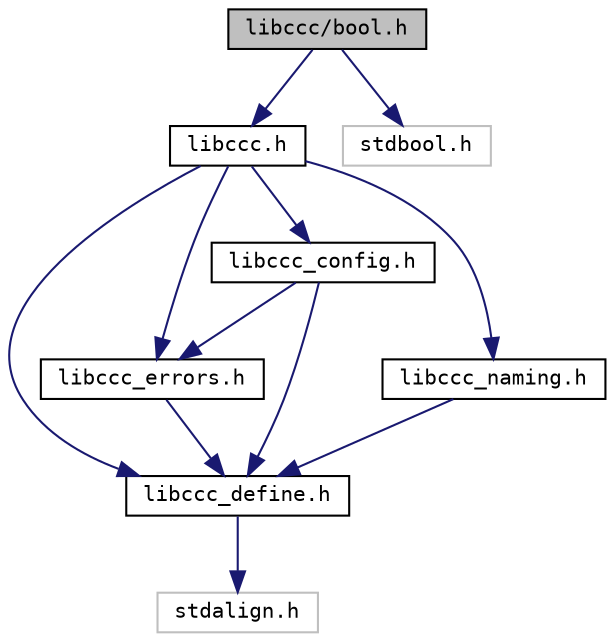 digraph "libccc/bool.h"
{
 // INTERACTIVE_SVG=YES
 // LATEX_PDF_SIZE
  edge [fontname="Consolas",fontsize="10",labelfontname="Consolas",labelfontsize="10"];
  node [fontname="Consolas",fontsize="10",shape=record];
  Node1 [label="libccc/bool.h",height=0.2,width=0.4,color="black", fillcolor="grey75", style="filled", fontcolor="black",tooltip=" "];
  Node1 -> Node2 [color="midnightblue",fontsize="10",style="solid",fontname="Consolas"];
  Node2 [label="libccc.h",height=0.2,width=0.4,color="black", fillcolor="white", style="filled",URL="$libccc_8h.html",tooltip=" "];
  Node2 -> Node3 [color="midnightblue",fontsize="10",style="solid",fontname="Consolas"];
  Node3 [label="libccc_define.h",height=0.2,width=0.4,color="black", fillcolor="white", style="filled",URL="$libccc__define_8h.html",tooltip=" "];
  Node3 -> Node4 [color="midnightblue",fontsize="10",style="solid",fontname="Consolas"];
  Node4 [label="stdalign.h",height=0.2,width=0.4,color="grey75", fillcolor="white", style="filled",tooltip=" "];
  Node2 -> Node5 [color="midnightblue",fontsize="10",style="solid",fontname="Consolas"];
  Node5 [label="libccc_errors.h",height=0.2,width=0.4,color="black", fillcolor="white", style="filled",URL="$libccc__errors_8h.html",tooltip=" "];
  Node5 -> Node3 [color="midnightblue",fontsize="10",style="solid",fontname="Consolas"];
  Node2 -> Node6 [color="midnightblue",fontsize="10",style="solid",fontname="Consolas"];
  Node6 [label="libccc_config.h",height=0.2,width=0.4,color="black", fillcolor="white", style="filled",URL="$libccc__config_8h.html",tooltip=" "];
  Node6 -> Node3 [color="midnightblue",fontsize="10",style="solid",fontname="Consolas"];
  Node6 -> Node5 [color="midnightblue",fontsize="10",style="solid",fontname="Consolas"];
  Node2 -> Node7 [color="midnightblue",fontsize="10",style="solid",fontname="Consolas"];
  Node7 [label="libccc_naming.h",height=0.2,width=0.4,color="black", fillcolor="white", style="filled",URL="$libccc__naming_8h.html",tooltip=" "];
  Node7 -> Node3 [color="midnightblue",fontsize="10",style="solid",fontname="Consolas"];
  Node1 -> Node8 [color="midnightblue",fontsize="10",style="solid",fontname="Consolas"];
  Node8 [label="stdbool.h",height=0.2,width=0.4,color="grey75", fillcolor="white", style="filled",tooltip=" "];
}
